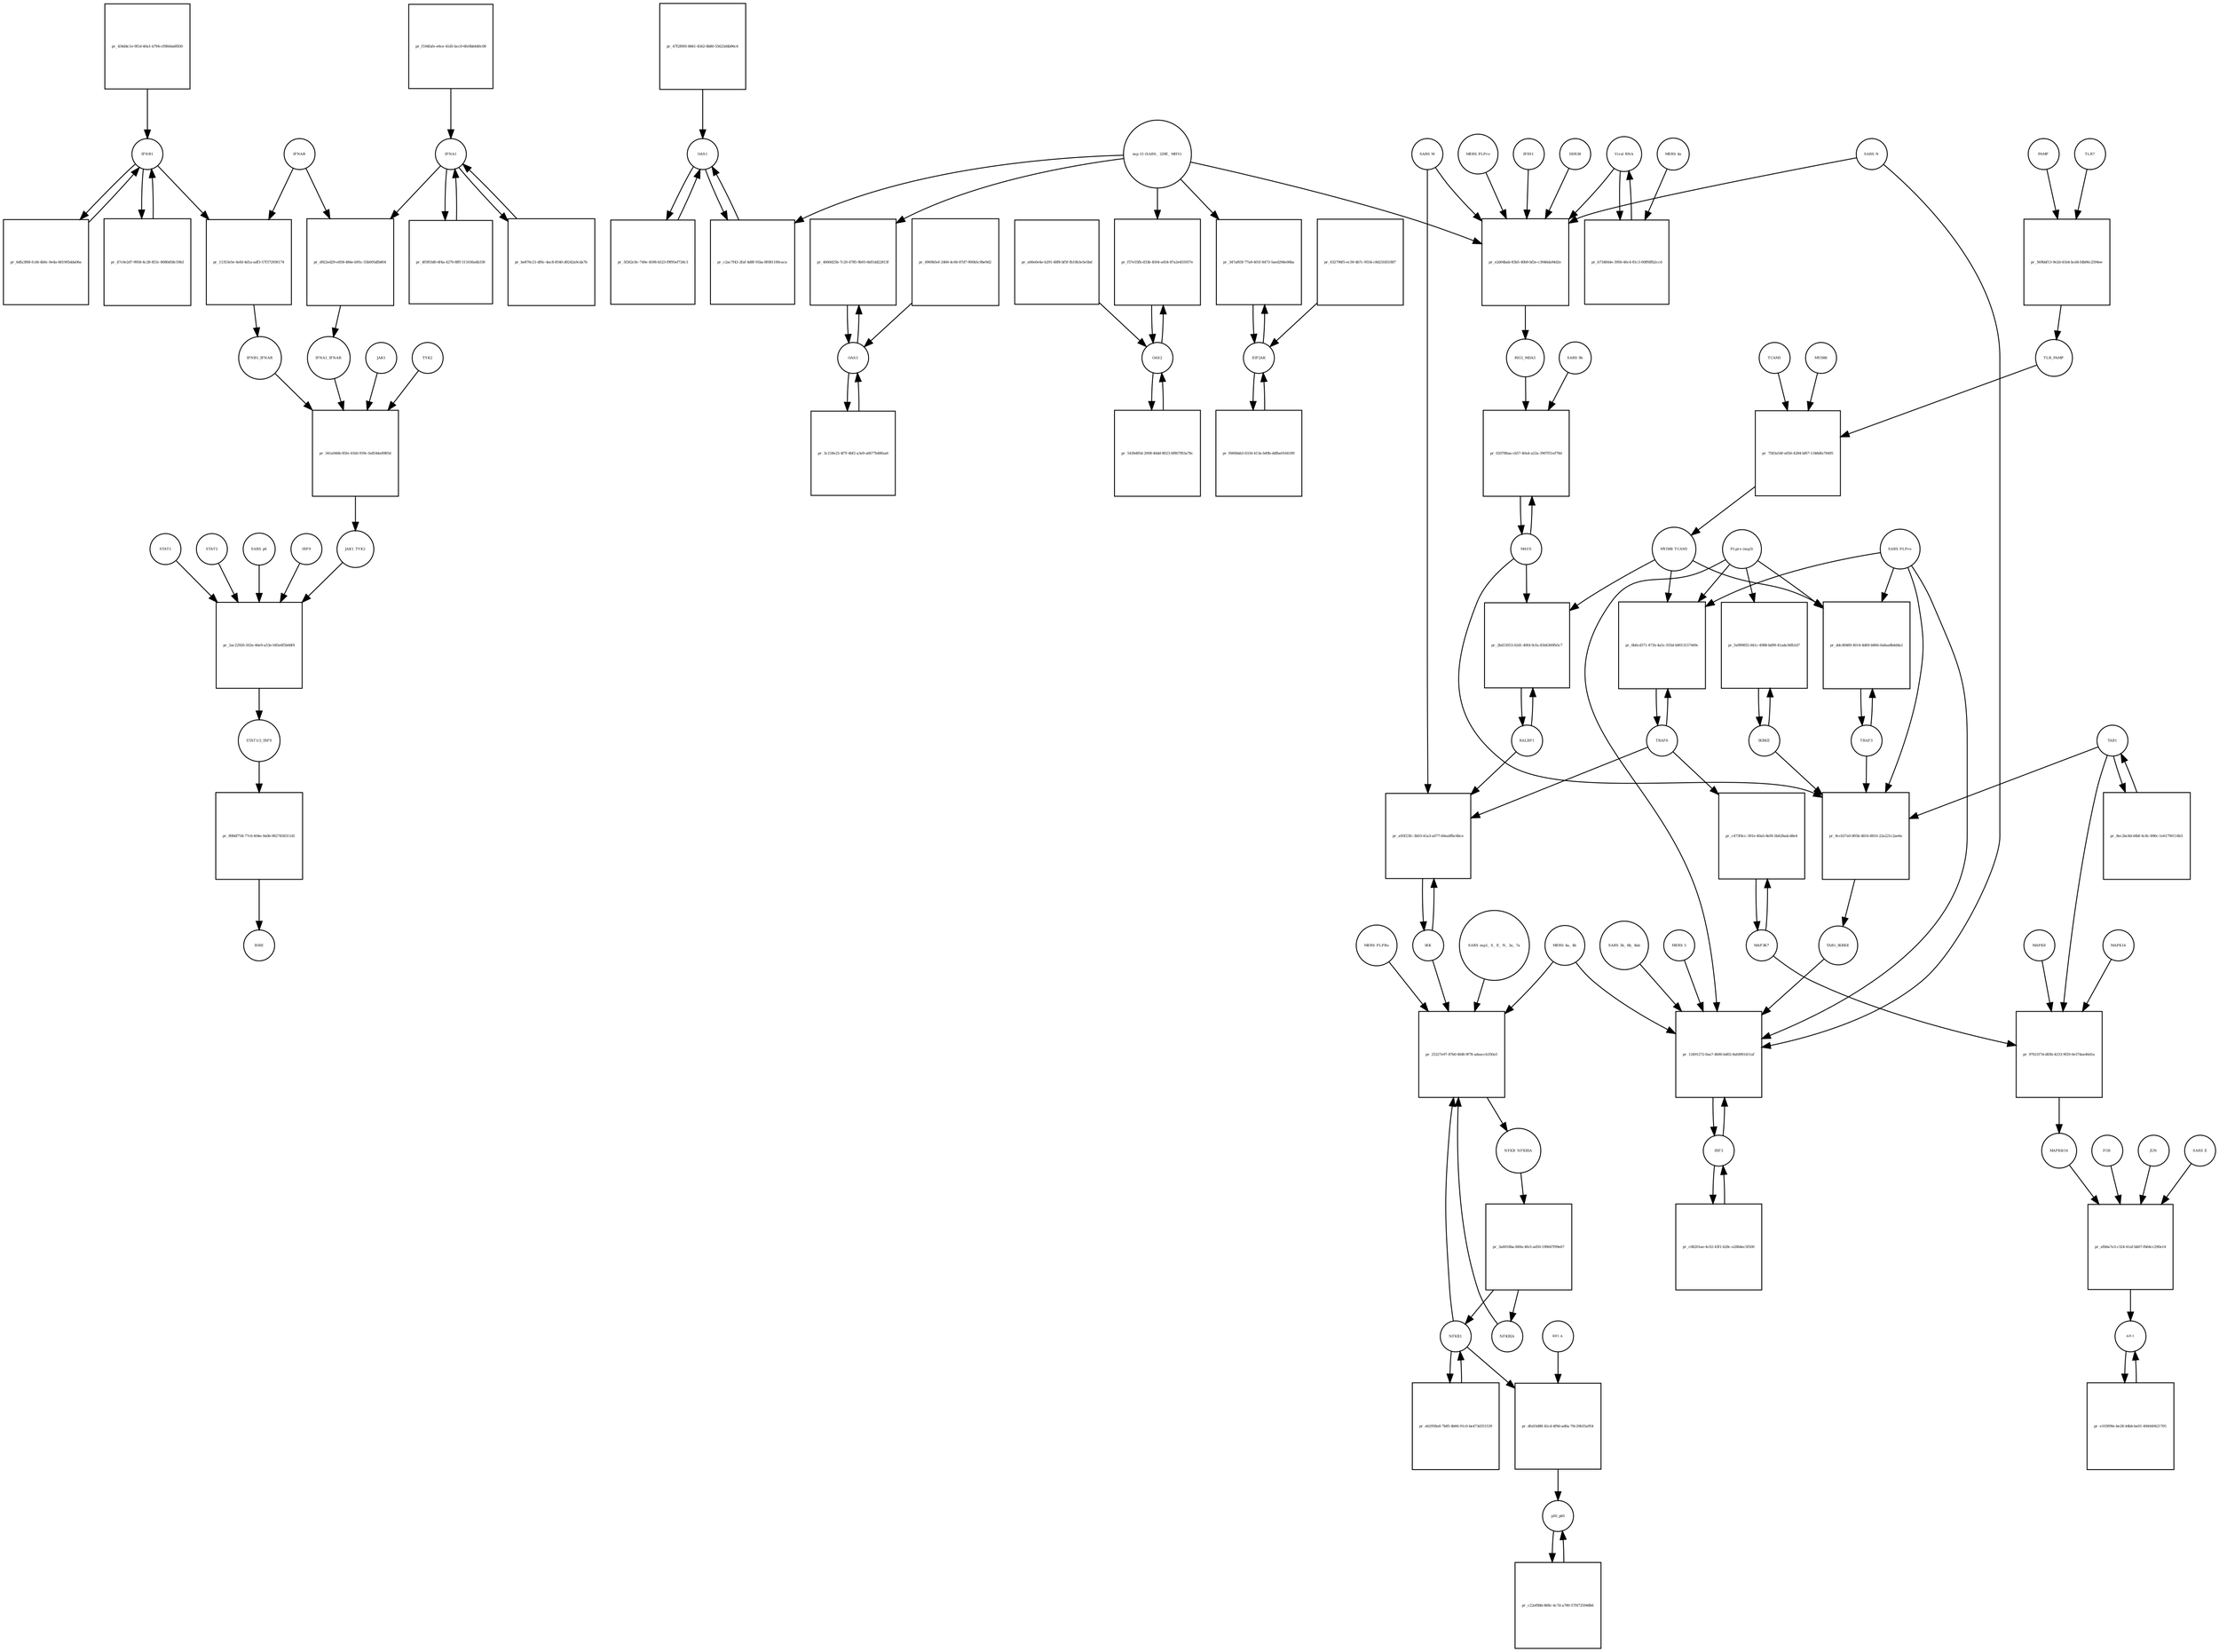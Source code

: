 strict digraph  {
IFNA1 [annotation="urn_miriam_pubmed_17911435|urn_miriam_pubmed_24362405", bipartite=0, cls=macromolecule, fontsize=4, label=IFNA1, shape=circle];
"pr_d922ed29-e858-484e-b95c-55b005dfb804" [annotation="", bipartite=1, cls=process, fontsize=4, label="pr_d922ed29-e858-484e-b95c-55b005dfb804", shape=square];
IFNAR [annotation=urn_miriam_pubmed_31226023, bipartite=0, cls=complex, fontsize=4, label=IFNAR, shape=circle];
IFNA1_IFNAR [annotation=urn_miriam_pubmed_31226023, bipartite=0, cls=complex, fontsize=4, label=IFNA1_IFNAR, shape=circle];
IFNB1 [annotation=urn_miriam_pubmed_24362405, bipartite=0, cls=macromolecule, fontsize=4, label=IFNB1, shape=circle];
"pr_11353e5e-4efd-4d1a-adf3-57f372936174" [annotation="", bipartite=1, cls=process, fontsize=4, label="pr_11353e5e-4efd-4d1a-adf3-57f372936174", shape=square];
IFNB1_IFNAR [annotation=urn_miriam_pubmed_31226023, bipartite=0, cls=complex, fontsize=4, label=IFNB1_IFNAR, shape=circle];
"pr_4f5f03d0-6f4a-4270-8fff-511036a4b330" [annotation="", bipartite=1, cls=process, fontsize=4, label="pr_4f5f03d0-6f4a-4270-8fff-511036a4b330", shape=square];
"pr_6dfa3f68-fcd4-4b6c-9e4a-661905dda06a" [annotation="", bipartite=1, cls=process, fontsize=4, label="pr_6dfa3f68-fcd4-4b6c-9e4a-661905dda06a", shape=square];
"pr_434d4c1e-9f1d-40a1-b794-cf0844a6f830" [annotation="", bipartite=1, cls=process, fontsize=4, label="pr_434d4c1e-9f1d-40a1-b794-cf0844a6f830", shape=square];
"pr_47c0e2d7-9958-4c28-853c-8080d58c59b3" [annotation="", bipartite=1, cls=process, fontsize=4, label="pr_47c0e2d7-9958-4c28-853c-8080d58c59b3", shape=square];
"pr_f104fafe-e6ce-41d5-bcc0-6fe0bb440c08" [annotation="", bipartite=1, cls=process, fontsize=4, label="pr_f104fafe-e6ce-41d5-bcc0-6fe0bb440c08", shape=square];
"pr_be876c21-df6c-4ac8-8540-d0242a9cda7b" [annotation="", bipartite=1, cls=process, fontsize=4, label="pr_be876c21-df6c-4ac8-8540-d0242a9cda7b", shape=square];
"STAT1/2_IRF9" [annotation=urn_miriam_pubmed_31226023, bipartite=0, cls=complex, fontsize=4, label="STAT1/2_IRF9", shape=circle];
"pr_89b6f758-77c6-404e-9a0b-9827458311d1" [annotation="", bipartite=1, cls=process, fontsize=4, label="pr_89b6f758-77c6-404e-9a0b-9827458311d1", shape=square];
ISRE [annotation=urn_miriam_pubmed_31226023, bipartite=0, cls=complex, fontsize=4, label=ISRE, shape=circle];
"pr_47f2f695-8661-4562-8b80-55623d4b96c6" [annotation="", bipartite=1, cls=process, fontsize=4, label="pr_47f2f695-8661-4562-8b80-55623d4b96c6", shape=square];
OAS1 [annotation=urn_miriam_pubmed_31226023, bipartite=0, cls=macromolecule, fontsize=4, label=OAS1, shape=circle];
"pr_632796f5-ec59-4b7c-9554-c8d21fd51887" [annotation="", bipartite=1, cls=process, fontsize=4, label="pr_632796f5-ec59-4b7c-9554-c8d21fd51887", shape=square];
EIF2AK [annotation=urn_miriam_pubmed_31226023, bipartite=0, cls=macromolecule, fontsize=4, label=EIF2AK, shape=circle];
"pr_5f262c8c-740e-4598-b523-f9f95ef726c3" [annotation="", bipartite=1, cls=process, fontsize=4, label="pr_5f262c8c-740e-4598-b523-f9f95ef726c3", shape=square];
"pr_f660bbb3-6334-413a-b49b-ddfba0164189" [annotation="", bipartite=1, cls=process, fontsize=4, label="pr_f660bbb3-6334-413a-b49b-ddfba0164189", shape=square];
PAMP [annotation="", bipartite=0, cls="simple chemical", fontsize=4, label=PAMP, shape=circle];
"pr_569bbf13-9e2d-41b4-bcd4-fdb06c2594ee" [annotation="", bipartite=1, cls=process, fontsize=4, label="pr_569bbf13-9e2d-41b4-bcd4-fdb06c2594ee", shape=square];
TLR7 [annotation="", bipartite=0, cls=macromolecule, fontsize=4, label=TLR7, shape=circle];
TLR_PAMP [annotation="", bipartite=0, cls=complex, fontsize=4, label=TLR_PAMP, shape=circle];
TRAF6 [annotation="", bipartite=0, cls=macromolecule, fontsize=4, label=TRAF6, shape=circle];
"pr_6b6cd371-471b-4a5c-935d-b9013157449c" [annotation="", bipartite=1, cls=process, fontsize=4, label="pr_6b6cd371-471b-4a5c-935d-b9013157449c", shape=square];
MYD88_TCAM1 [annotation="", bipartite=0, cls=complex, fontsize=4, label=MYD88_TCAM1, shape=circle];
"PLpro (nsp3)" [annotation="", bipartite=0, cls=macromolecule, fontsize=4, label="PLpro (nsp3)", shape=circle];
"SARS PLPro" [annotation=urn_miriam_pubmed_31226023, bipartite=0, cls=macromolecule, fontsize=4, label="SARS PLPro", shape=circle];
TAB1 [annotation="", bipartite=0, cls=macromolecule, fontsize=4, label=TAB1, shape=circle];
"pr_8ec2bc8d-d4bf-4c8c-896c-1e61790114b3" [annotation="", bipartite=1, cls=process, fontsize=4, label="pr_8ec2bc8d-d4bf-4c8c-896c-1e61790114b3", shape=square];
MAPK8 [annotation="", bipartite=0, cls=macromolecule, fontsize=4, label=MAPK8, shape=circle];
"pr_97621f7d-d83b-4233-9f29-0e574ae46d1a" [annotation="", bipartite=1, cls=process, fontsize=4, label="pr_97621f7d-d83b-4233-9f29-0e574ae46d1a", shape=square];
MAPK14 [annotation="", bipartite=0, cls=macromolecule, fontsize=4, label=MAPK14, shape=circle];
"MAPK8/14" [annotation="", bipartite=0, cls=complex, fontsize=4, label="MAPK8/14", shape=circle];
MAP3K7 [annotation="", bipartite=0, cls=macromolecule, fontsize=4, label=MAP3K7, shape=circle];
STAT1 [annotation=urn_miriam_pubmed_31226023, bipartite=0, cls=macromolecule, fontsize=4, label=STAT1, shape=circle];
"pr_2ac22926-502e-46e9-a53e-045e6f5b0df4" [annotation="", bipartite=1, cls=process, fontsize=4, label="pr_2ac22926-502e-46e9-a53e-045e6f5b0df4", shape=square];
STAT2 [annotation=urn_miriam_pubmed_31226023, bipartite=0, cls=macromolecule, fontsize=4, label=STAT2, shape=circle];
JAK1_TYK2 [annotation=urn_miriam_pubmed_31226023, bipartite=0, cls=complex, fontsize=4, label=JAK1_TYK2, shape=circle];
"SARS p6" [annotation=urn_miriam_pubmed_31226023, bipartite=0, cls=macromolecule, fontsize=4, label="SARS p6", shape=circle];
IRF9 [annotation=urn_miriam_pubmed_31226023, bipartite=0, cls=macromolecule, fontsize=4, label=IRF9, shape=circle];
JAK1 [annotation=urn_miriam_pubmed_31226023, bipartite=0, cls=macromolecule, fontsize=4, label=JAK1, shape=circle];
"pr_341a946b-85fe-41b0-939c-fa8544e8985d" [annotation="", bipartite=1, cls=process, fontsize=4, label="pr_341a946b-85fe-41b0-939c-fa8544e8985d", shape=square];
TYK2 [annotation=urn_miriam_pubmed_31226023, bipartite=0, cls=macromolecule, fontsize=4, label=TYK2, shape=circle];
"pr_a66e0e4e-b291-48f8-bf5f-fb10b3e5e5bd" [annotation="", bipartite=1, cls=process, fontsize=4, label="pr_a66e0e4e-b291-48f8-bf5f-fb10b3e5e5bd", shape=square];
OAS2 [annotation=urn_miriam_pubmed_31226023, bipartite=0, cls=macromolecule, fontsize=4, label=OAS2, shape=circle];
"pr_5430d85d-2008-46dd-8023-6f807f83a78c" [annotation="", bipartite=1, cls=process, fontsize=4, label="pr_5430d85d-2008-46dd-8023-6f807f83a78c", shape=square];
"pr_6969b5ef-2466-4c66-87d7-900b5c9be9d2" [annotation="", bipartite=1, cls=process, fontsize=4, label="pr_6969b5ef-2466-4c66-87d7-900b5c9be9d2", shape=square];
OAS3 [annotation=urn_miriam_pubmed_31226023, bipartite=0, cls=macromolecule, fontsize=4, label=OAS3, shape=circle];
"pr_3c218e25-4f7f-4bf2-a3e9-a6677b48faa6" [annotation="", bipartite=1, cls=process, fontsize=4, label="pr_3c218e25-4f7f-4bf2-a3e9-a6677b48faa6", shape=square];
TRAF3 [annotation="", bipartite=0, cls=macromolecule, fontsize=4, label=TRAF3, shape=circle];
"pr_ddc48489-4014-4d69-b866-0a8aa8b4d4a1" [annotation="", bipartite=1, cls=process, fontsize=4, label="pr_ddc48489-4014-4d69-b866-0a8aa8b4d4a1", shape=square];
"pr_c473f4cc-391e-40a5-8ef8-5b428adcd8e4" [annotation="", bipartite=1, cls=process, fontsize=4, label="pr_c473f4cc-391e-40a5-8ef8-5b428adcd8e4", shape=square];
FOS [annotation="", bipartite=0, cls=macromolecule, fontsize=4, label=FOS, shape=circle];
"pr_efb6a7e3-c324-41af-bb07-fb64cc290e14" [annotation="", bipartite=1, cls=process, fontsize=4, label="pr_efb6a7e3-c324-41af-bb07-fb64cc290e14", shape=square];
JUN [annotation="", bipartite=0, cls=macromolecule, fontsize=4, label=JUN, shape=circle];
"AP-1" [annotation="", bipartite=0, cls=complex, fontsize=4, label="AP-1", shape=circle];
"SARS E" [annotation=urn_miriam_pubmed_31226023, bipartite=0, cls=macromolecule, fontsize=4, label="SARS E", shape=circle];
"pr_e103f09e-be28-44bb-be01-494440421705" [annotation="", bipartite=1, cls=process, fontsize=4, label="pr_e103f09e-be28-44bb-be01-494440421705", shape=square];
IKK [annotation="", bipartite=0, cls=complex, fontsize=4, label=IKK, shape=circle];
"pr_a95f23fc-3b03-41a3-a077-60ea8fbc6bce" [annotation="", bipartite=1, cls=process, fontsize=4, label="pr_a95f23fc-3b03-41a3-a077-60ea8fbc6bce", shape=square];
RALBP1 [annotation="", bipartite=0, cls=macromolecule, fontsize=4, label=RALBP1, shape=circle];
"SARS M" [annotation=urn_miriam_pubmed_31226023, bipartite=0, cls=macromolecule, fontsize=4, label="SARS M", shape=circle];
NFKB_NFKBIA [annotation="", bipartite=0, cls=complex, fontsize=4, label=NFKB_NFKBIA, shape=circle];
"pr_3a6918ba-849a-4fe5-ad50-199647f99e67" [annotation="", bipartite=1, cls=process, fontsize=4, label="pr_3a6918ba-849a-4fe5-ad50-199647f99e67", shape=square];
NFKBIA [annotation="", bipartite=0, cls=macromolecule, fontsize=4, label=NFKBIA, shape=circle];
NFKB1 [annotation="", bipartite=0, cls=macromolecule, fontsize=4, label=NFKB1, shape=circle];
"pr_25227e97-87b0-4fd8-9f78-adaaccb350a5" [annotation="", bipartite=1, cls=process, fontsize=4, label="pr_25227e97-87b0-4fd8-9f78-adaaccb350a5", shape=square];
"SARS nsp1_ S_ E_ N_ 3a_ 7a" [annotation=urn_miriam_pubmed_31226023, bipartite=0, cls=macromolecule, fontsize=4, label="SARS nsp1_ S_ E_ N_ 3a_ 7a", shape=circle];
"MERS 4a_ 4b" [annotation="", bipartite=0, cls=macromolecule, fontsize=4, label="MERS 4a_ 4b", shape=circle];
"MERS PLPRo" [annotation="", bipartite=0, cls=macromolecule, fontsize=4, label="MERS PLPRo", shape=circle];
"pr_eb2958a8-7b85-4b66-91c0-be473d351539" [annotation="", bipartite=1, cls=process, fontsize=4, label="pr_eb2958a8-7b85-4b66-91c0-be473d351539", shape=square];
IKBKE [annotation="", bipartite=0, cls=macromolecule, fontsize=4, label=IKBKE, shape=circle];
"pr_fa999855-641c-4988-bd99-41ade36fb1d7" [annotation="", bipartite=1, cls=process, fontsize=4, label="pr_fa999855-641c-4988-bd99-41ade36fb1d7", shape=square];
"pr_9ccb57a0-805b-4816-8810-22a221c2ae6e" [annotation="", bipartite=1, cls=process, fontsize=4, label="pr_9ccb57a0-805b-4816-8810-22a221c2ae6e", shape=square];
TAB1_IKBKE [annotation="", bipartite=0, cls=complex, fontsize=4, label=TAB1_IKBKE, shape=circle];
MAVS [annotation="", bipartite=0, cls=macromolecule, fontsize=4, label=MAVS, shape=circle];
IRF3 [annotation="", bipartite=0, cls=macromolecule, fontsize=4, label=IRF3, shape=circle];
"pr_12491272-0aa7-4b90-bd02-8afd901d11af" [annotation="", bipartite=1, cls=process, fontsize=4, label="pr_12491272-0aa7-4b90-bd02-8afd901d11af", shape=square];
"SARS 3b_ 8b_ 8ab" [annotation=urn_miriam_pubmed_31226023, bipartite=0, cls=macromolecule, fontsize=4, label="SARS 3b_ 8b_ 8ab", shape=circle];
"MERS 5" [annotation="", bipartite=0, cls=macromolecule, fontsize=4, label="MERS 5", shape=circle];
"SARS N" [annotation="", bipartite=0, cls=macromolecule, fontsize=4, label="SARS N", shape=circle];
"pr_c08201ae-4c02-43f1-b28c-e28b4ec5f500" [annotation="", bipartite=1, cls=process, fontsize=4, label="pr_c08201ae-4c02-43f1-b28c-e28b4ec5f500", shape=square];
TCAM1 [annotation="", bipartite=0, cls=macromolecule, fontsize=4, label=TCAM1, shape=circle];
"pr_7583a54f-a656-4284-bf67-1348dfa78495" [annotation="", bipartite=1, cls=process, fontsize=4, label="pr_7583a54f-a656-4284-bf67-1348dfa78495", shape=square];
MYD88 [annotation=urn_miriam_pubmed_31226023, bipartite=0, cls=macromolecule, fontsize=4, label=MYD88, shape=circle];
"pr_2bd15053-02d1-40fd-9cfa-45b4360fb5c7" [annotation="", bipartite=1, cls=process, fontsize=4, label="pr_2bd15053-02d1-40fd-9cfa-45b4360fb5c7", shape=square];
RELA [annotation="", bipartite=0, cls=macromolecule, fontsize=4, label=RELA, shape=circle];
"pr_dfa03d88-42cd-4f9d-ad6a-70c20b35a954" [annotation="", bipartite=1, cls=process, fontsize=4, label="pr_dfa03d88-42cd-4f9d-ad6a-70c20b35a954", shape=square];
p50_p65 [annotation="", bipartite=0, cls=complex, fontsize=4, label=p50_p65, shape=circle];
"pr_c22ef88d-868c-4c7d-a780-57f4725948b6" [annotation="", bipartite=1, cls=process, fontsize=4, label="pr_c22ef88d-868c-4c7d-a780-57f4725948b6", shape=square];
IFIH1 [annotation="", bipartite=0, cls=macromolecule, fontsize=4, label=IFIH1, shape=circle];
"pr_e2d04bab-83b5-40b9-bf2e-c3946da94d2e" [annotation="", bipartite=1, cls=process, fontsize=4, label="pr_e2d04bab-83b5-40b9-bf2e-c3946da94d2e", shape=square];
DDX58 [annotation="", bipartite=0, cls=macromolecule, fontsize=4, label=DDX58, shape=circle];
RIG1_MDA5 [annotation="", bipartite=0, cls=complex, fontsize=4, label=RIG1_MDA5, shape=circle];
"Viral RNA" [annotation="", bipartite=0, cls="simple chemical", fontsize=4, label="Viral RNA", shape=circle];
"nsp 15 (SARS_ 229E_ MHV)" [annotation=urn_miriam_pubmed_31226023, bipartite=0, cls=macromolecule, fontsize=4, label="nsp 15 (SARS_ 229E_ MHV)", shape=circle];
"MERS PLPro" [annotation="", bipartite=0, cls=macromolecule, fontsize=4, label="MERS PLPro", shape=circle];
"pr_020786aa-cb57-40a4-a22a-3907f51ef78d" [annotation="", bipartite=1, cls=process, fontsize=4, label="pr_020786aa-cb57-40a4-a22a-3907f51ef78d", shape=square];
"SARS 9b" [annotation=urn_miriam_pubmed_31226023, bipartite=0, cls=macromolecule, fontsize=4, label="SARS 9b", shape=circle];
"pr_4660d25b-7c20-4785-9b93-6bf1dd22813f" [annotation="", bipartite=1, cls=process, fontsize=4, label="pr_4660d25b-7c20-4785-9b93-6bf1dd22813f", shape=square];
"pr_f57e55fb-d33b-4504-a454-87a2e455937e" [annotation="", bipartite=1, cls=process, fontsize=4, label="pr_f57e55fb-d33b-4504-a454-87a2e455937e", shape=square];
"pr_c2ac7f43-2faf-4d8f-91ba-8f081100caca" [annotation="", bipartite=1, cls=process, fontsize=4, label="pr_c2ac7f43-2faf-4d8f-91ba-8f081100caca", shape=square];
"pr_347af65f-77a9-401f-8473-5aed294e06ba" [annotation="", bipartite=1, cls=process, fontsize=4, label="pr_347af65f-77a9-401f-8473-5aed294e06ba", shape=square];
"pr_b734844e-3956-46c4-81c3-00ff6ffb2ccd" [annotation="", bipartite=1, cls=process, fontsize=4, label="pr_b734844e-3956-46c4-81c3-00ff6ffb2ccd", shape=square];
"MERS 4a" [annotation="", bipartite=0, cls=macromolecule, fontsize=4, label="MERS 4a", shape=circle];
IFNA1 -> "pr_d922ed29-e858-484e-b95c-55b005dfb804"  [annotation="", interaction_type=consumption];
IFNA1 -> "pr_4f5f03d0-6f4a-4270-8fff-511036a4b330"  [annotation="", interaction_type=consumption];
IFNA1 -> "pr_be876c21-df6c-4ac8-8540-d0242a9cda7b"  [annotation="", interaction_type=consumption];
"pr_d922ed29-e858-484e-b95c-55b005dfb804" -> IFNA1_IFNAR  [annotation="", interaction_type=production];
IFNAR -> "pr_d922ed29-e858-484e-b95c-55b005dfb804"  [annotation="", interaction_type=consumption];
IFNAR -> "pr_11353e5e-4efd-4d1a-adf3-57f372936174"  [annotation="", interaction_type=consumption];
IFNA1_IFNAR -> "pr_341a946b-85fe-41b0-939c-fa8544e8985d"  [annotation=urn_miriam_pubmed_31226023, interaction_type=catalysis];
IFNB1 -> "pr_11353e5e-4efd-4d1a-adf3-57f372936174"  [annotation="", interaction_type=consumption];
IFNB1 -> "pr_6dfa3f68-fcd4-4b6c-9e4a-661905dda06a"  [annotation="", interaction_type=consumption];
IFNB1 -> "pr_47c0e2d7-9958-4c28-853c-8080d58c59b3"  [annotation="", interaction_type=consumption];
"pr_11353e5e-4efd-4d1a-adf3-57f372936174" -> IFNB1_IFNAR  [annotation="", interaction_type=production];
IFNB1_IFNAR -> "pr_341a946b-85fe-41b0-939c-fa8544e8985d"  [annotation=urn_miriam_pubmed_31226023, interaction_type=catalysis];
"pr_4f5f03d0-6f4a-4270-8fff-511036a4b330" -> IFNA1  [annotation="", interaction_type=production];
"pr_6dfa3f68-fcd4-4b6c-9e4a-661905dda06a" -> IFNB1  [annotation="", interaction_type=production];
"pr_434d4c1e-9f1d-40a1-b794-cf0844a6f830" -> IFNB1  [annotation="", interaction_type=production];
"pr_47c0e2d7-9958-4c28-853c-8080d58c59b3" -> IFNB1  [annotation="", interaction_type=production];
"pr_f104fafe-e6ce-41d5-bcc0-6fe0bb440c08" -> IFNA1  [annotation="", interaction_type=production];
"pr_be876c21-df6c-4ac8-8540-d0242a9cda7b" -> IFNA1  [annotation="", interaction_type=production];
"STAT1/2_IRF9" -> "pr_89b6f758-77c6-404e-9a0b-9827458311d1"  [annotation="", interaction_type=consumption];
"pr_89b6f758-77c6-404e-9a0b-9827458311d1" -> ISRE  [annotation="", interaction_type=production];
"pr_47f2f695-8661-4562-8b80-55623d4b96c6" -> OAS1  [annotation="", interaction_type=production];
OAS1 -> "pr_5f262c8c-740e-4598-b523-f9f95ef726c3"  [annotation="", interaction_type=consumption];
OAS1 -> "pr_c2ac7f43-2faf-4d8f-91ba-8f081100caca"  [annotation="", interaction_type=consumption];
"pr_632796f5-ec59-4b7c-9554-c8d21fd51887" -> EIF2AK  [annotation="", interaction_type=production];
EIF2AK -> "pr_f660bbb3-6334-413a-b49b-ddfba0164189"  [annotation="", interaction_type=consumption];
EIF2AK -> "pr_347af65f-77a9-401f-8473-5aed294e06ba"  [annotation="", interaction_type=consumption];
"pr_5f262c8c-740e-4598-b523-f9f95ef726c3" -> OAS1  [annotation="", interaction_type=production];
"pr_f660bbb3-6334-413a-b49b-ddfba0164189" -> EIF2AK  [annotation="", interaction_type=production];
PAMP -> "pr_569bbf13-9e2d-41b4-bcd4-fdb06c2594ee"  [annotation="", interaction_type=consumption];
"pr_569bbf13-9e2d-41b4-bcd4-fdb06c2594ee" -> TLR_PAMP  [annotation="", interaction_type=production];
TLR7 -> "pr_569bbf13-9e2d-41b4-bcd4-fdb06c2594ee"  [annotation="", interaction_type=consumption];
TLR_PAMP -> "pr_7583a54f-a656-4284-bf67-1348dfa78495"  [annotation="", interaction_type=catalysis];
TRAF6 -> "pr_6b6cd371-471b-4a5c-935d-b9013157449c"  [annotation="", interaction_type=consumption];
TRAF6 -> "pr_c473f4cc-391e-40a5-8ef8-5b428adcd8e4"  [annotation="", interaction_type=catalysis];
TRAF6 -> "pr_a95f23fc-3b03-41a3-a077-60ea8fbc6bce"  [annotation="", interaction_type=catalysis];
"pr_6b6cd371-471b-4a5c-935d-b9013157449c" -> TRAF6  [annotation="", interaction_type=production];
MYD88_TCAM1 -> "pr_6b6cd371-471b-4a5c-935d-b9013157449c"  [annotation=urn_miriam_pubmed_31226023, interaction_type=catalysis];
MYD88_TCAM1 -> "pr_ddc48489-4014-4d69-b866-0a8aa8b4d4a1"  [annotation="", interaction_type=catalysis];
MYD88_TCAM1 -> "pr_2bd15053-02d1-40fd-9cfa-45b4360fb5c7"  [annotation="", interaction_type=catalysis];
"PLpro (nsp3)" -> "pr_6b6cd371-471b-4a5c-935d-b9013157449c"  [annotation=urn_miriam_pubmed_31226023, interaction_type=inhibition];
"PLpro (nsp3)" -> "pr_ddc48489-4014-4d69-b866-0a8aa8b4d4a1"  [annotation="", interaction_type=inhibition];
"PLpro (nsp3)" -> "pr_fa999855-641c-4988-bd99-41ade36fb1d7"  [annotation="", interaction_type=inhibition];
"PLpro (nsp3)" -> "pr_12491272-0aa7-4b90-bd02-8afd901d11af"  [annotation="", interaction_type=inhibition];
"SARS PLPro" -> "pr_6b6cd371-471b-4a5c-935d-b9013157449c"  [annotation=urn_miriam_pubmed_31226023, interaction_type=inhibition];
"SARS PLPro" -> "pr_ddc48489-4014-4d69-b866-0a8aa8b4d4a1"  [annotation="", interaction_type=inhibition];
"SARS PLPro" -> "pr_9ccb57a0-805b-4816-8810-22a221c2ae6e"  [annotation="", interaction_type=inhibition];
"SARS PLPro" -> "pr_12491272-0aa7-4b90-bd02-8afd901d11af"  [annotation="", interaction_type=inhibition];
TAB1 -> "pr_8ec2bc8d-d4bf-4c8c-896c-1e61790114b3"  [annotation="", interaction_type=consumption];
TAB1 -> "pr_97621f7d-d83b-4233-9f29-0e574ae46d1a"  [annotation="", interaction_type=catalysis];
TAB1 -> "pr_9ccb57a0-805b-4816-8810-22a221c2ae6e"  [annotation="", interaction_type=consumption];
"pr_8ec2bc8d-d4bf-4c8c-896c-1e61790114b3" -> TAB1  [annotation="", interaction_type=production];
MAPK8 -> "pr_97621f7d-d83b-4233-9f29-0e574ae46d1a"  [annotation="", interaction_type=consumption];
"pr_97621f7d-d83b-4233-9f29-0e574ae46d1a" -> "MAPK8/14"  [annotation="", interaction_type=production];
MAPK14 -> "pr_97621f7d-d83b-4233-9f29-0e574ae46d1a"  [annotation="", interaction_type=consumption];
"MAPK8/14" -> "pr_efb6a7e3-c324-41af-bb07-fb64cc290e14"  [annotation="", interaction_type=catalysis];
MAP3K7 -> "pr_97621f7d-d83b-4233-9f29-0e574ae46d1a"  [annotation="", interaction_type=catalysis];
MAP3K7 -> "pr_c473f4cc-391e-40a5-8ef8-5b428adcd8e4"  [annotation="", interaction_type=consumption];
STAT1 -> "pr_2ac22926-502e-46e9-a53e-045e6f5b0df4"  [annotation="", interaction_type=consumption];
"pr_2ac22926-502e-46e9-a53e-045e6f5b0df4" -> "STAT1/2_IRF9"  [annotation="", interaction_type=production];
STAT2 -> "pr_2ac22926-502e-46e9-a53e-045e6f5b0df4"  [annotation="", interaction_type=consumption];
JAK1_TYK2 -> "pr_2ac22926-502e-46e9-a53e-045e6f5b0df4"  [annotation=urn_miriam_pubmed_31226023, interaction_type=catalysis];
"SARS p6" -> "pr_2ac22926-502e-46e9-a53e-045e6f5b0df4"  [annotation=urn_miriam_pubmed_31226023, interaction_type=inhibition];
IRF9 -> "pr_2ac22926-502e-46e9-a53e-045e6f5b0df4"  [annotation="", interaction_type=consumption];
JAK1 -> "pr_341a946b-85fe-41b0-939c-fa8544e8985d"  [annotation="", interaction_type=consumption];
"pr_341a946b-85fe-41b0-939c-fa8544e8985d" -> JAK1_TYK2  [annotation="", interaction_type=production];
TYK2 -> "pr_341a946b-85fe-41b0-939c-fa8544e8985d"  [annotation="", interaction_type=consumption];
"pr_a66e0e4e-b291-48f8-bf5f-fb10b3e5e5bd" -> OAS2  [annotation="", interaction_type=production];
OAS2 -> "pr_5430d85d-2008-46dd-8023-6f807f83a78c"  [annotation="", interaction_type=consumption];
OAS2 -> "pr_f57e55fb-d33b-4504-a454-87a2e455937e"  [annotation="", interaction_type=consumption];
"pr_5430d85d-2008-46dd-8023-6f807f83a78c" -> OAS2  [annotation="", interaction_type=production];
"pr_6969b5ef-2466-4c66-87d7-900b5c9be9d2" -> OAS3  [annotation="", interaction_type=production];
OAS3 -> "pr_3c218e25-4f7f-4bf2-a3e9-a6677b48faa6"  [annotation="", interaction_type=consumption];
OAS3 -> "pr_4660d25b-7c20-4785-9b93-6bf1dd22813f"  [annotation="", interaction_type=consumption];
"pr_3c218e25-4f7f-4bf2-a3e9-a6677b48faa6" -> OAS3  [annotation="", interaction_type=production];
TRAF3 -> "pr_ddc48489-4014-4d69-b866-0a8aa8b4d4a1"  [annotation="", interaction_type=consumption];
TRAF3 -> "pr_9ccb57a0-805b-4816-8810-22a221c2ae6e"  [annotation="", interaction_type=catalysis];
"pr_ddc48489-4014-4d69-b866-0a8aa8b4d4a1" -> TRAF3  [annotation="", interaction_type=production];
"pr_c473f4cc-391e-40a5-8ef8-5b428adcd8e4" -> MAP3K7  [annotation="", interaction_type=production];
FOS -> "pr_efb6a7e3-c324-41af-bb07-fb64cc290e14"  [annotation="", interaction_type=consumption];
"pr_efb6a7e3-c324-41af-bb07-fb64cc290e14" -> "AP-1"  [annotation="", interaction_type=production];
JUN -> "pr_efb6a7e3-c324-41af-bb07-fb64cc290e14"  [annotation="", interaction_type=consumption];
"AP-1" -> "pr_e103f09e-be28-44bb-be01-494440421705"  [annotation="", interaction_type=consumption];
"SARS E" -> "pr_efb6a7e3-c324-41af-bb07-fb64cc290e14"  [annotation="", interaction_type=catalysis];
"pr_e103f09e-be28-44bb-be01-494440421705" -> "AP-1"  [annotation="", interaction_type=production];
IKK -> "pr_a95f23fc-3b03-41a3-a077-60ea8fbc6bce"  [annotation="", interaction_type=consumption];
IKK -> "pr_25227e97-87b0-4fd8-9f78-adaaccb350a5"  [annotation="", interaction_type=inhibition];
"pr_a95f23fc-3b03-41a3-a077-60ea8fbc6bce" -> IKK  [annotation="", interaction_type=production];
RALBP1 -> "pr_a95f23fc-3b03-41a3-a077-60ea8fbc6bce"  [annotation="", interaction_type=catalysis];
RALBP1 -> "pr_2bd15053-02d1-40fd-9cfa-45b4360fb5c7"  [annotation="", interaction_type=consumption];
"SARS M" -> "pr_a95f23fc-3b03-41a3-a077-60ea8fbc6bce"  [annotation="", interaction_type=inhibition];
"SARS M" -> "pr_e2d04bab-83b5-40b9-bf2e-c3946da94d2e"  [annotation="", interaction_type=inhibition];
NFKB_NFKBIA -> "pr_3a6918ba-849a-4fe5-ad50-199647f99e67"  [annotation="", interaction_type=consumption];
"pr_3a6918ba-849a-4fe5-ad50-199647f99e67" -> NFKBIA  [annotation="", interaction_type=production];
"pr_3a6918ba-849a-4fe5-ad50-199647f99e67" -> NFKB1  [annotation="", interaction_type=production];
NFKBIA -> "pr_25227e97-87b0-4fd8-9f78-adaaccb350a5"  [annotation="", interaction_type=consumption];
NFKB1 -> "pr_25227e97-87b0-4fd8-9f78-adaaccb350a5"  [annotation="", interaction_type=consumption];
NFKB1 -> "pr_eb2958a8-7b85-4b66-91c0-be473d351539"  [annotation="", interaction_type=consumption];
NFKB1 -> "pr_dfa03d88-42cd-4f9d-ad6a-70c20b35a954"  [annotation="", interaction_type=consumption];
"pr_25227e97-87b0-4fd8-9f78-adaaccb350a5" -> NFKB_NFKBIA  [annotation="", interaction_type=production];
"SARS nsp1_ S_ E_ N_ 3a_ 7a" -> "pr_25227e97-87b0-4fd8-9f78-adaaccb350a5"  [annotation="", interaction_type=catalysis];
"MERS 4a_ 4b" -> "pr_25227e97-87b0-4fd8-9f78-adaaccb350a5"  [annotation="", interaction_type=inhibition];
"MERS 4a_ 4b" -> "pr_12491272-0aa7-4b90-bd02-8afd901d11af"  [annotation="", interaction_type=inhibition];
"MERS PLPRo" -> "pr_25227e97-87b0-4fd8-9f78-adaaccb350a5"  [annotation="", interaction_type=inhibition];
"pr_eb2958a8-7b85-4b66-91c0-be473d351539" -> NFKB1  [annotation="", interaction_type=production];
IKBKE -> "pr_fa999855-641c-4988-bd99-41ade36fb1d7"  [annotation="", interaction_type=consumption];
IKBKE -> "pr_9ccb57a0-805b-4816-8810-22a221c2ae6e"  [annotation="", interaction_type=consumption];
"pr_fa999855-641c-4988-bd99-41ade36fb1d7" -> IKBKE  [annotation="", interaction_type=production];
"pr_9ccb57a0-805b-4816-8810-22a221c2ae6e" -> TAB1_IKBKE  [annotation="", interaction_type=production];
TAB1_IKBKE -> "pr_12491272-0aa7-4b90-bd02-8afd901d11af"  [annotation="", interaction_type=catalysis];
MAVS -> "pr_9ccb57a0-805b-4816-8810-22a221c2ae6e"  [annotation="", interaction_type=catalysis];
MAVS -> "pr_2bd15053-02d1-40fd-9cfa-45b4360fb5c7"  [annotation="", interaction_type=catalysis];
MAVS -> "pr_020786aa-cb57-40a4-a22a-3907f51ef78d"  [annotation="", interaction_type=consumption];
IRF3 -> "pr_12491272-0aa7-4b90-bd02-8afd901d11af"  [annotation="", interaction_type=consumption];
IRF3 -> "pr_c08201ae-4c02-43f1-b28c-e28b4ec5f500"  [annotation="", interaction_type=consumption];
"pr_12491272-0aa7-4b90-bd02-8afd901d11af" -> IRF3  [annotation="", interaction_type=production];
"SARS 3b_ 8b_ 8ab" -> "pr_12491272-0aa7-4b90-bd02-8afd901d11af"  [annotation="", interaction_type=inhibition];
"MERS 5" -> "pr_12491272-0aa7-4b90-bd02-8afd901d11af"  [annotation="", interaction_type=inhibition];
"SARS N" -> "pr_12491272-0aa7-4b90-bd02-8afd901d11af"  [annotation="", interaction_type=inhibition];
"SARS N" -> "pr_e2d04bab-83b5-40b9-bf2e-c3946da94d2e"  [annotation="", interaction_type=inhibition];
"pr_c08201ae-4c02-43f1-b28c-e28b4ec5f500" -> IRF3  [annotation="", interaction_type=production];
TCAM1 -> "pr_7583a54f-a656-4284-bf67-1348dfa78495"  [annotation="", interaction_type=consumption];
"pr_7583a54f-a656-4284-bf67-1348dfa78495" -> MYD88_TCAM1  [annotation="", interaction_type=production];
MYD88 -> "pr_7583a54f-a656-4284-bf67-1348dfa78495"  [annotation="", interaction_type=consumption];
"pr_2bd15053-02d1-40fd-9cfa-45b4360fb5c7" -> RALBP1  [annotation="", interaction_type=production];
RELA -> "pr_dfa03d88-42cd-4f9d-ad6a-70c20b35a954"  [annotation="", interaction_type=consumption];
"pr_dfa03d88-42cd-4f9d-ad6a-70c20b35a954" -> p50_p65  [annotation="", interaction_type=production];
p50_p65 -> "pr_c22ef88d-868c-4c7d-a780-57f4725948b6"  [annotation="", interaction_type=consumption];
"pr_c22ef88d-868c-4c7d-a780-57f4725948b6" -> p50_p65  [annotation="", interaction_type=production];
IFIH1 -> "pr_e2d04bab-83b5-40b9-bf2e-c3946da94d2e"  [annotation="", interaction_type=consumption];
"pr_e2d04bab-83b5-40b9-bf2e-c3946da94d2e" -> RIG1_MDA5  [annotation="", interaction_type=production];
DDX58 -> "pr_e2d04bab-83b5-40b9-bf2e-c3946da94d2e"  [annotation="", interaction_type=consumption];
RIG1_MDA5 -> "pr_020786aa-cb57-40a4-a22a-3907f51ef78d"  [annotation="", interaction_type=catalysis];
"Viral RNA" -> "pr_e2d04bab-83b5-40b9-bf2e-c3946da94d2e"  [annotation="", interaction_type=catalysis];
"Viral RNA" -> "pr_b734844e-3956-46c4-81c3-00ff6ffb2ccd"  [annotation="", interaction_type=consumption];
"nsp 15 (SARS_ 229E_ MHV)" -> "pr_e2d04bab-83b5-40b9-bf2e-c3946da94d2e"  [annotation="", interaction_type=inhibition];
"nsp 15 (SARS_ 229E_ MHV)" -> "pr_4660d25b-7c20-4785-9b93-6bf1dd22813f"  [annotation="", interaction_type=inhibition];
"nsp 15 (SARS_ 229E_ MHV)" -> "pr_f57e55fb-d33b-4504-a454-87a2e455937e"  [annotation="", interaction_type=inhibition];
"nsp 15 (SARS_ 229E_ MHV)" -> "pr_c2ac7f43-2faf-4d8f-91ba-8f081100caca"  [annotation="", interaction_type=inhibition];
"nsp 15 (SARS_ 229E_ MHV)" -> "pr_347af65f-77a9-401f-8473-5aed294e06ba"  [annotation="", interaction_type=inhibition];
"MERS PLPro" -> "pr_e2d04bab-83b5-40b9-bf2e-c3946da94d2e"  [annotation="", interaction_type=inhibition];
"pr_020786aa-cb57-40a4-a22a-3907f51ef78d" -> MAVS  [annotation="", interaction_type=production];
"SARS 9b" -> "pr_020786aa-cb57-40a4-a22a-3907f51ef78d"  [annotation="", interaction_type=inhibition];
"pr_4660d25b-7c20-4785-9b93-6bf1dd22813f" -> OAS3  [annotation="", interaction_type=production];
"pr_f57e55fb-d33b-4504-a454-87a2e455937e" -> OAS2  [annotation="", interaction_type=production];
"pr_c2ac7f43-2faf-4d8f-91ba-8f081100caca" -> OAS1  [annotation="", interaction_type=production];
"pr_347af65f-77a9-401f-8473-5aed294e06ba" -> EIF2AK  [annotation="", interaction_type=production];
"pr_b734844e-3956-46c4-81c3-00ff6ffb2ccd" -> "Viral RNA"  [annotation="", interaction_type=production];
"MERS 4a" -> "pr_b734844e-3956-46c4-81c3-00ff6ffb2ccd"  [annotation="", interaction_type=inhibition];
}
